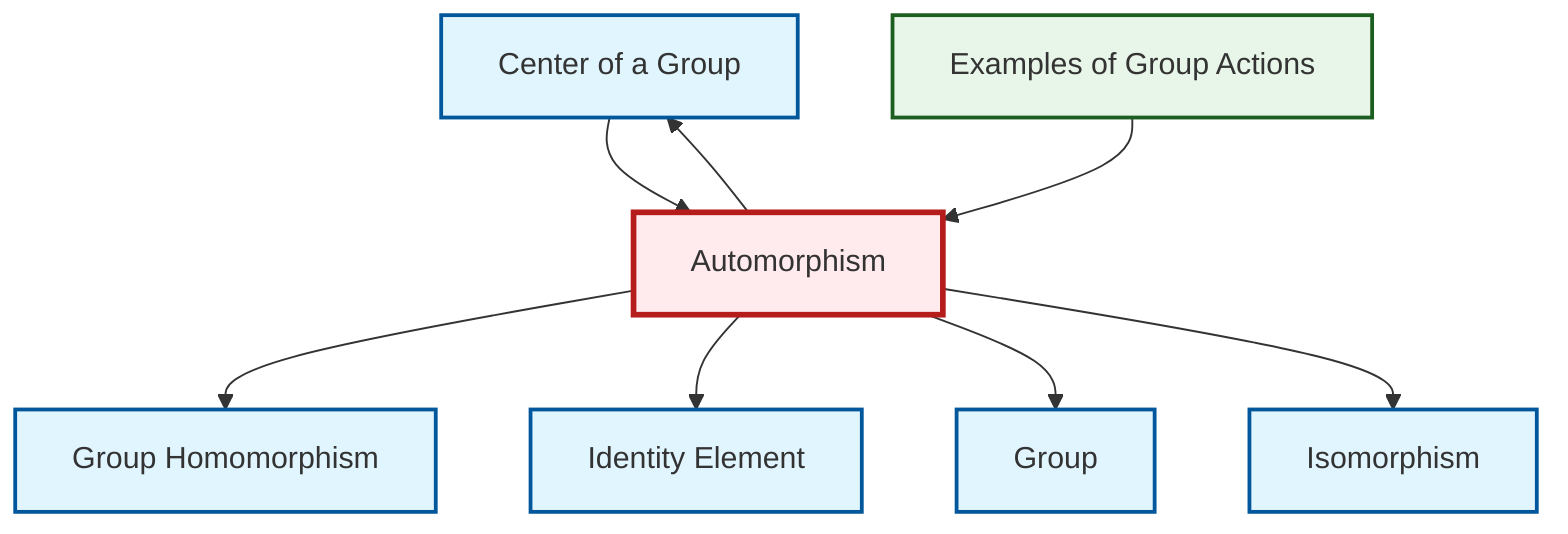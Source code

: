 graph TD
    classDef definition fill:#e1f5fe,stroke:#01579b,stroke-width:2px
    classDef theorem fill:#f3e5f5,stroke:#4a148c,stroke-width:2px
    classDef axiom fill:#fff3e0,stroke:#e65100,stroke-width:2px
    classDef example fill:#e8f5e9,stroke:#1b5e20,stroke-width:2px
    classDef current fill:#ffebee,stroke:#b71c1c,stroke-width:3px
    def-homomorphism["Group Homomorphism"]:::definition
    def-center-of-group["Center of a Group"]:::definition
    def-isomorphism["Isomorphism"]:::definition
    def-group["Group"]:::definition
    def-identity-element["Identity Element"]:::definition
    ex-group-action-examples["Examples of Group Actions"]:::example
    def-automorphism["Automorphism"]:::definition
    def-automorphism --> def-homomorphism
    def-center-of-group --> def-automorphism
    def-automorphism --> def-identity-element
    def-automorphism --> def-center-of-group
    def-automorphism --> def-group
    ex-group-action-examples --> def-automorphism
    def-automorphism --> def-isomorphism
    class def-automorphism current